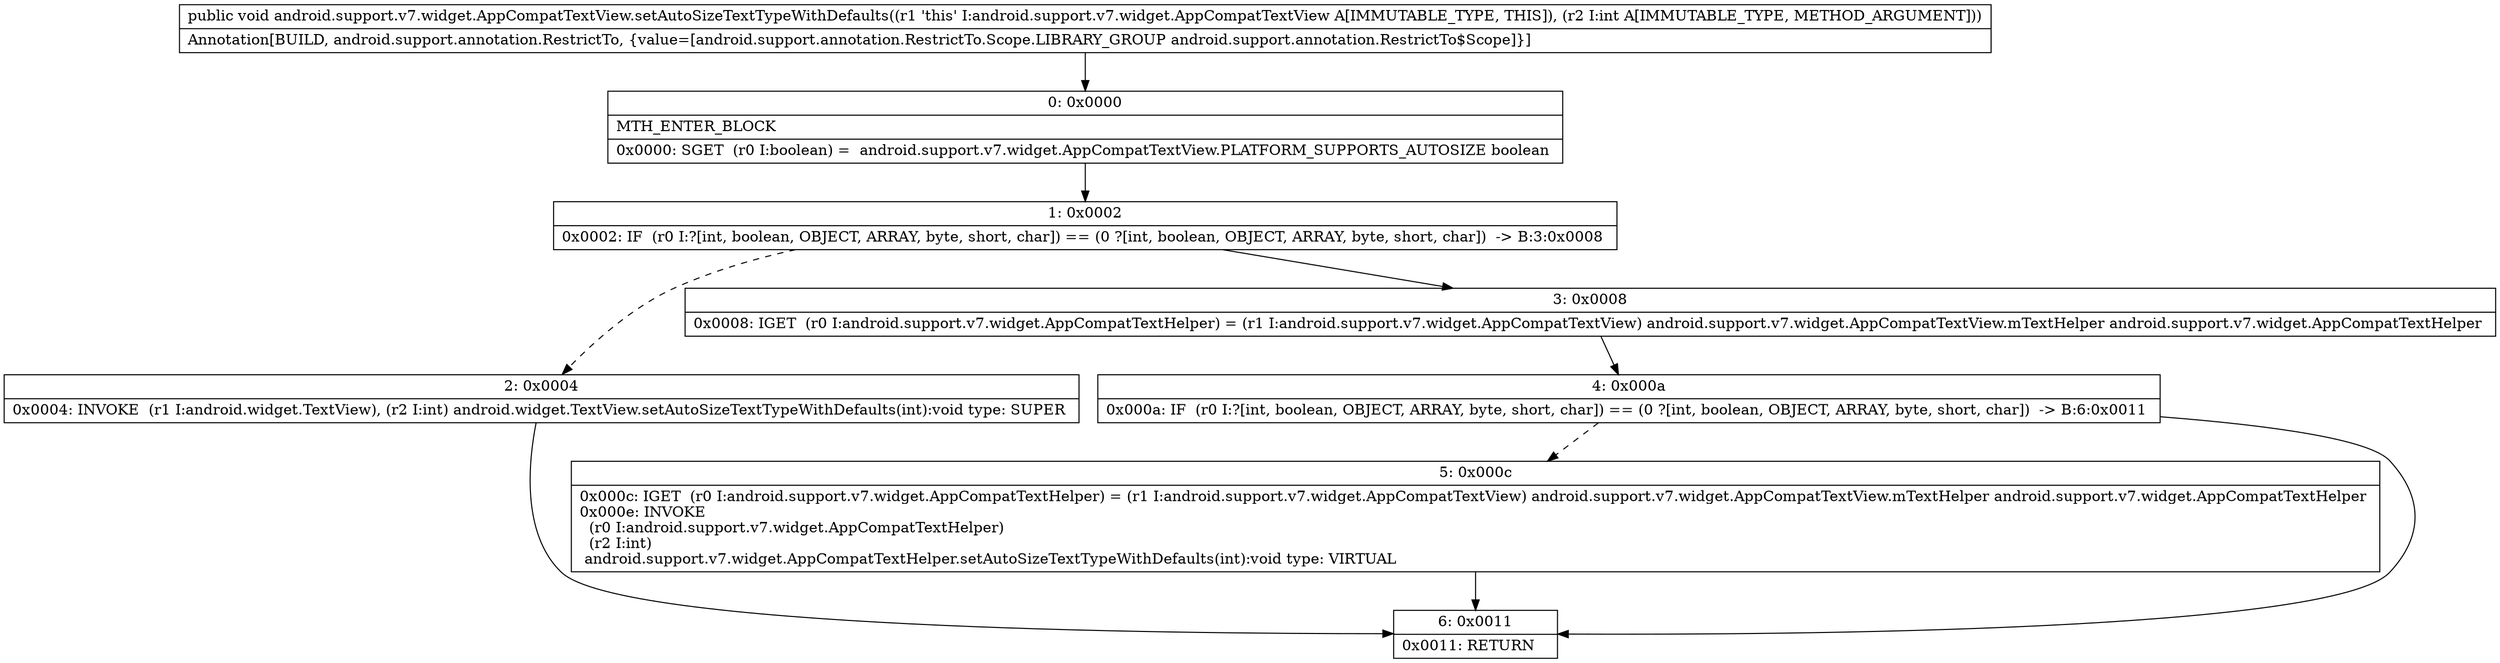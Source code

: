 digraph "CFG forandroid.support.v7.widget.AppCompatTextView.setAutoSizeTextTypeWithDefaults(I)V" {
Node_0 [shape=record,label="{0\:\ 0x0000|MTH_ENTER_BLOCK\l|0x0000: SGET  (r0 I:boolean) =  android.support.v7.widget.AppCompatTextView.PLATFORM_SUPPORTS_AUTOSIZE boolean \l}"];
Node_1 [shape=record,label="{1\:\ 0x0002|0x0002: IF  (r0 I:?[int, boolean, OBJECT, ARRAY, byte, short, char]) == (0 ?[int, boolean, OBJECT, ARRAY, byte, short, char])  \-\> B:3:0x0008 \l}"];
Node_2 [shape=record,label="{2\:\ 0x0004|0x0004: INVOKE  (r1 I:android.widget.TextView), (r2 I:int) android.widget.TextView.setAutoSizeTextTypeWithDefaults(int):void type: SUPER \l}"];
Node_3 [shape=record,label="{3\:\ 0x0008|0x0008: IGET  (r0 I:android.support.v7.widget.AppCompatTextHelper) = (r1 I:android.support.v7.widget.AppCompatTextView) android.support.v7.widget.AppCompatTextView.mTextHelper android.support.v7.widget.AppCompatTextHelper \l}"];
Node_4 [shape=record,label="{4\:\ 0x000a|0x000a: IF  (r0 I:?[int, boolean, OBJECT, ARRAY, byte, short, char]) == (0 ?[int, boolean, OBJECT, ARRAY, byte, short, char])  \-\> B:6:0x0011 \l}"];
Node_5 [shape=record,label="{5\:\ 0x000c|0x000c: IGET  (r0 I:android.support.v7.widget.AppCompatTextHelper) = (r1 I:android.support.v7.widget.AppCompatTextView) android.support.v7.widget.AppCompatTextView.mTextHelper android.support.v7.widget.AppCompatTextHelper \l0x000e: INVOKE  \l  (r0 I:android.support.v7.widget.AppCompatTextHelper)\l  (r2 I:int)\l android.support.v7.widget.AppCompatTextHelper.setAutoSizeTextTypeWithDefaults(int):void type: VIRTUAL \l}"];
Node_6 [shape=record,label="{6\:\ 0x0011|0x0011: RETURN   \l}"];
MethodNode[shape=record,label="{public void android.support.v7.widget.AppCompatTextView.setAutoSizeTextTypeWithDefaults((r1 'this' I:android.support.v7.widget.AppCompatTextView A[IMMUTABLE_TYPE, THIS]), (r2 I:int A[IMMUTABLE_TYPE, METHOD_ARGUMENT]))  | Annotation[BUILD, android.support.annotation.RestrictTo, \{value=[android.support.annotation.RestrictTo.Scope.LIBRARY_GROUP android.support.annotation.RestrictTo$Scope]\}]\l}"];
MethodNode -> Node_0;
Node_0 -> Node_1;
Node_1 -> Node_2[style=dashed];
Node_1 -> Node_3;
Node_2 -> Node_6;
Node_3 -> Node_4;
Node_4 -> Node_5[style=dashed];
Node_4 -> Node_6;
Node_5 -> Node_6;
}

